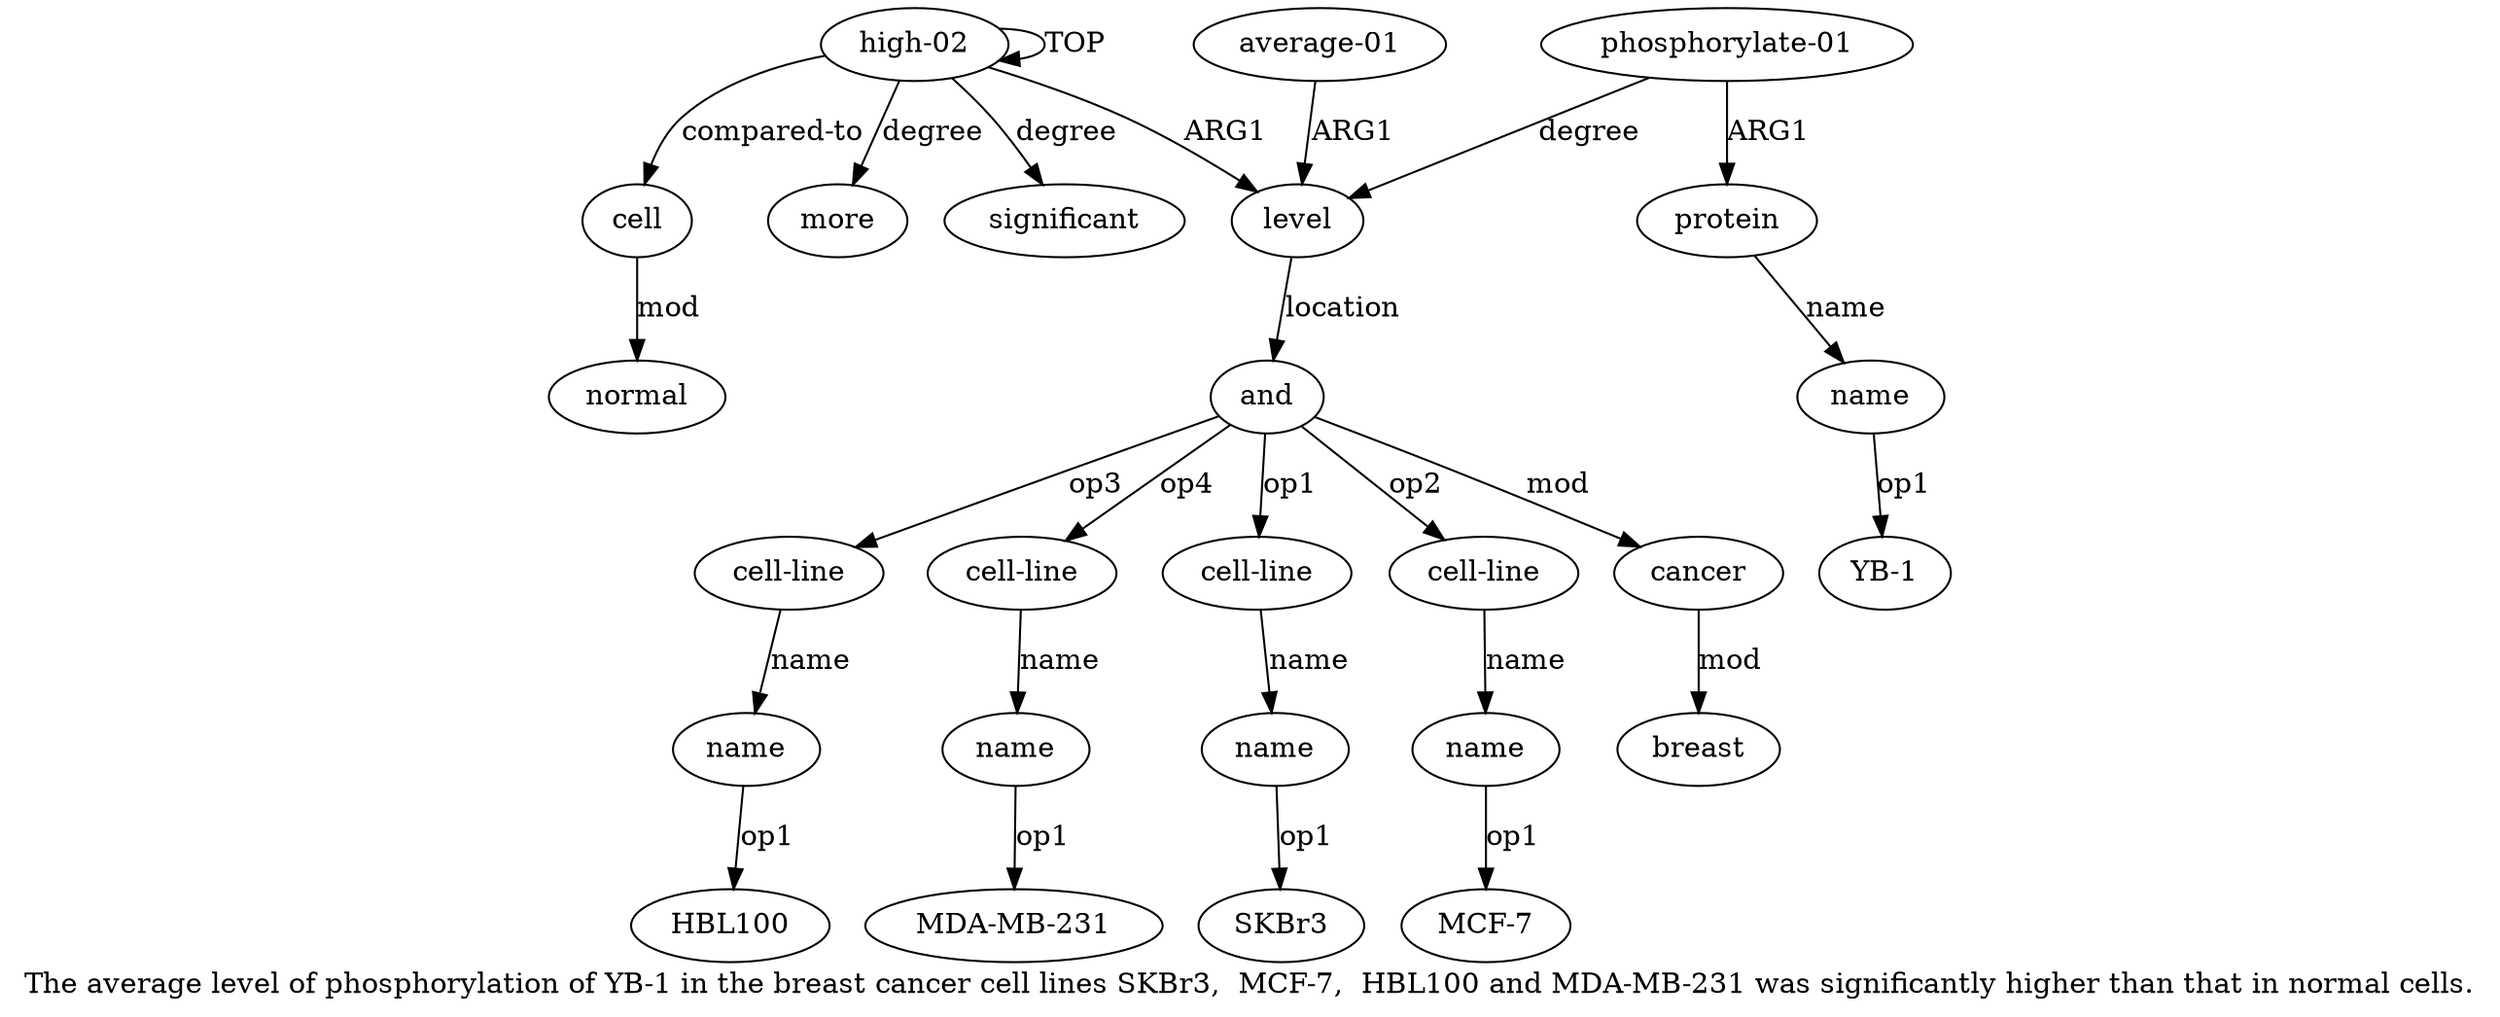 digraph  {
	graph [label="The average level of phosphorylation of YB-1 in the breast cancer cell lines SKBr3,  MCF-7,  HBL100 and MDA-MB-231 was significantly \
higher than that in normal cells."];
	node [label="\N"];
	a20	 [color=black,
		gold_ind=20,
		gold_label=normal,
		label=normal,
		test_ind=20,
		test_label=normal];
	"a5 YB-1"	 [color=black,
		gold_ind=-1,
		gold_label="YB-1",
		label="YB-1",
		test_ind=-1,
		test_label="YB-1"];
	"a12 HBL100"	 [color=black,
		gold_ind=-1,
		gold_label=HBL100,
		label=HBL100,
		test_ind=-1,
		test_label=HBL100];
	a15	 [color=black,
		gold_ind=15,
		gold_label=cancer,
		label=cancer,
		test_ind=15,
		test_label=cancer];
	a16	 [color=black,
		gold_ind=16,
		gold_label=breast,
		label=breast,
		test_ind=16,
		test_label=breast];
	a15 -> a16 [key=0,
	color=black,
	gold_label=mod,
	label=mod,
	test_label=mod];
a14 [color=black,
	gold_ind=14,
	gold_label=name,
	label=name,
	test_ind=14,
	test_label=name];
"a14 MDA-MB-231" [color=black,
	gold_ind=-1,
	gold_label="MDA-MB-231",
	label="MDA-MB-231",
	test_ind=-1,
	test_label="MDA-MB-231"];
a14 -> "a14 MDA-MB-231" [key=0,
color=black,
gold_label=op1,
label=op1,
test_label=op1];
a17 [color=black,
gold_ind=17,
gold_label=more,
label=more,
test_ind=17,
test_label=more];
a11 [color=black,
gold_ind=11,
gold_label="cell-line",
label="cell-line",
test_ind=11,
test_label="cell-line"];
a12 [color=black,
gold_ind=12,
gold_label=name,
label=name,
test_ind=12,
test_label=name];
a11 -> a12 [key=0,
color=black,
gold_label=name,
label=name,
test_label=name];
a10 [color=black,
gold_ind=10,
gold_label=name,
label=name,
test_ind=10,
test_label=name];
"a10 MCF-7" [color=black,
gold_ind=-1,
gold_label="MCF-7",
label="MCF-7",
test_ind=-1,
test_label="MCF-7"];
a10 -> "a10 MCF-7" [key=0,
color=black,
gold_label=op1,
label=op1,
test_label=op1];
a13 [color=black,
gold_ind=13,
gold_label="cell-line",
label="cell-line",
test_ind=13,
test_label="cell-line"];
a13 -> a14 [key=0,
color=black,
gold_label=name,
label=name,
test_label=name];
a12 -> "a12 HBL100" [key=0,
color=black,
gold_label=op1,
label=op1,
test_label=op1];
a19 [color=black,
gold_ind=19,
gold_label=cell,
label=cell,
test_ind=19,
test_label=cell];
a19 -> a20 [key=0,
color=black,
gold_label=mod,
label=mod,
test_label=mod];
a18 [color=black,
gold_ind=18,
gold_label=significant,
label=significant,
test_ind=18,
test_label=significant];
a1 [color=black,
gold_ind=1,
gold_label=level,
label=level,
test_ind=1,
test_label=level];
a6 [color=black,
gold_ind=6,
gold_label=and,
label=and,
test_ind=6,
test_label=and];
a1 -> a6 [key=0,
color=black,
gold_label=location,
label=location,
test_label=location];
a0 [color=black,
gold_ind=0,
gold_label="high-02",
label="high-02",
test_ind=0,
test_label="high-02"];
a0 -> a17 [key=0,
color=black,
gold_label=degree,
label=degree,
test_label=degree];
a0 -> a19 [key=0,
color=black,
gold_label="compared-to",
label="compared-to",
test_label="compared-to"];
a0 -> a18 [key=0,
color=black,
gold_label=degree,
label=degree,
test_label=degree];
a0 -> a1 [key=0,
color=black,
gold_label=ARG1,
label=ARG1,
test_label=ARG1];
a0 -> a0 [key=0,
color=black,
gold_label=TOP,
label=TOP,
test_label=TOP];
a3 [color=black,
gold_ind=3,
gold_label="phosphorylate-01",
label="phosphorylate-01",
test_ind=3,
test_label="phosphorylate-01"];
a3 -> a1 [key=0,
color=black,
gold_label=degree,
label=degree,
test_label=degree];
a4 [color=black,
gold_ind=4,
gold_label=protein,
label=protein,
test_ind=4,
test_label=protein];
a3 -> a4 [key=0,
color=black,
gold_label=ARG1,
label=ARG1,
test_label=ARG1];
a2 [color=black,
gold_ind=2,
gold_label="average-01",
label="average-01",
test_ind=2,
test_label="average-01"];
a2 -> a1 [key=0,
color=black,
gold_label=ARG1,
label=ARG1,
test_label=ARG1];
a5 [color=black,
gold_ind=5,
gold_label=name,
label=name,
test_ind=5,
test_label=name];
a5 -> "a5 YB-1" [key=0,
color=black,
gold_label=op1,
label=op1,
test_label=op1];
a4 -> a5 [key=0,
color=black,
gold_label=name,
label=name,
test_label=name];
a7 [color=black,
gold_ind=7,
gold_label="cell-line",
label="cell-line",
test_ind=7,
test_label="cell-line"];
a8 [color=black,
gold_ind=8,
gold_label=name,
label=name,
test_ind=8,
test_label=name];
a7 -> a8 [key=0,
color=black,
gold_label=name,
label=name,
test_label=name];
a6 -> a15 [key=0,
color=black,
gold_label=mod,
label=mod,
test_label=mod];
a6 -> a11 [key=0,
color=black,
gold_label=op3,
label=op3,
test_label=op3];
a6 -> a13 [key=0,
color=black,
gold_label=op4,
label=op4,
test_label=op4];
a6 -> a7 [key=0,
color=black,
gold_label=op1,
label=op1,
test_label=op1];
a9 [color=black,
gold_ind=9,
gold_label="cell-line",
label="cell-line",
test_ind=9,
test_label="cell-line"];
a6 -> a9 [key=0,
color=black,
gold_label=op2,
label=op2,
test_label=op2];
a9 -> a10 [key=0,
color=black,
gold_label=name,
label=name,
test_label=name];
"a8 SKBr3" [color=black,
gold_ind=-1,
gold_label=SKBr3,
label=SKBr3,
test_ind=-1,
test_label=SKBr3];
a8 -> "a8 SKBr3" [key=0,
color=black,
gold_label=op1,
label=op1,
test_label=op1];
}
